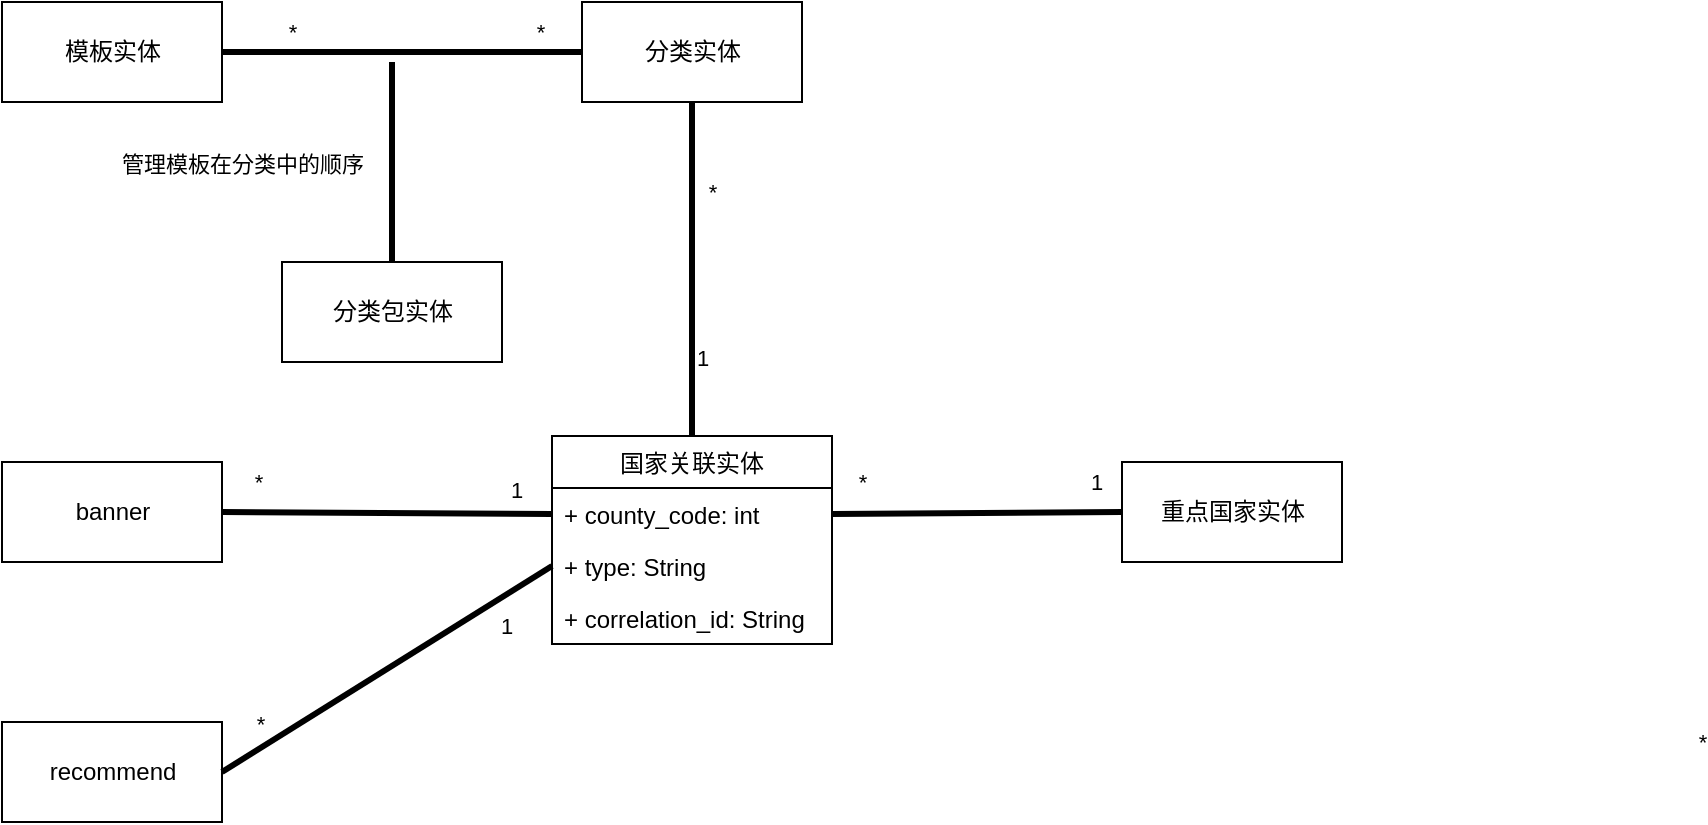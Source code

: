 <mxfile version="20.5.1" type="github">
  <diagram id="C5RBs43oDa-KdzZeNtuy" name="Page-1">
    <mxGraphModel dx="1108" dy="450" grid="1" gridSize="10" guides="1" tooltips="1" connect="1" arrows="1" fold="1" page="1" pageScale="1" pageWidth="827" pageHeight="1169" math="0" shadow="0">
      <root>
        <mxCell id="WIyWlLk6GJQsqaUBKTNV-0" />
        <mxCell id="WIyWlLk6GJQsqaUBKTNV-1" parent="WIyWlLk6GJQsqaUBKTNV-0" />
        <mxCell id="w4__F5kp-EsOVCK1CEQs-0" value="模板实体" style="html=1;" parent="WIyWlLk6GJQsqaUBKTNV-1" vertex="1">
          <mxGeometry x="30" y="70" width="110" height="50" as="geometry" />
        </mxCell>
        <mxCell id="w4__F5kp-EsOVCK1CEQs-1" value="分类实体" style="html=1;" parent="WIyWlLk6GJQsqaUBKTNV-1" vertex="1">
          <mxGeometry x="320" y="70" width="110" height="50" as="geometry" />
        </mxCell>
        <mxCell id="w4__F5kp-EsOVCK1CEQs-3" value="recommend" style="html=1;" parent="WIyWlLk6GJQsqaUBKTNV-1" vertex="1">
          <mxGeometry x="30" y="430" width="110" height="50" as="geometry" />
        </mxCell>
        <mxCell id="w4__F5kp-EsOVCK1CEQs-5" value="banner" style="html=1;" parent="WIyWlLk6GJQsqaUBKTNV-1" vertex="1">
          <mxGeometry x="30" y="300" width="110" height="50" as="geometry" />
        </mxCell>
        <mxCell id="w4__F5kp-EsOVCK1CEQs-8" value="" style="endArrow=none;startArrow=none;endFill=0;startFill=0;endSize=8;html=1;verticalAlign=bottom;labelBackgroundColor=none;strokeWidth=3;rounded=0;exitX=1;exitY=0.5;exitDx=0;exitDy=0;entryX=0;entryY=0.5;entryDx=0;entryDy=0;" parent="WIyWlLk6GJQsqaUBKTNV-1" source="w4__F5kp-EsOVCK1CEQs-0" target="w4__F5kp-EsOVCK1CEQs-1" edge="1">
          <mxGeometry width="160" relative="1" as="geometry">
            <mxPoint x="210" y="100" as="sourcePoint" />
            <mxPoint x="370" y="100" as="targetPoint" />
          </mxGeometry>
        </mxCell>
        <mxCell id="w4__F5kp-EsOVCK1CEQs-9" value="*" style="edgeLabel;html=1;align=center;verticalAlign=middle;resizable=0;points=[];" parent="w4__F5kp-EsOVCK1CEQs-8" vertex="1" connectable="0">
          <mxGeometry x="-0.614" y="-2" relative="1" as="geometry">
            <mxPoint y="-12" as="offset" />
          </mxGeometry>
        </mxCell>
        <mxCell id="w4__F5kp-EsOVCK1CEQs-10" value="*" style="edgeLabel;html=1;align=center;verticalAlign=middle;resizable=0;points=[];" parent="w4__F5kp-EsOVCK1CEQs-8" vertex="1" connectable="0">
          <mxGeometry x="0.729" y="1" relative="1" as="geometry">
            <mxPoint x="584" y="346" as="offset" />
          </mxGeometry>
        </mxCell>
        <mxCell id="w4__F5kp-EsOVCK1CEQs-23" value="*" style="edgeLabel;html=1;align=center;verticalAlign=middle;resizable=0;points=[];" parent="w4__F5kp-EsOVCK1CEQs-8" vertex="1" connectable="0">
          <mxGeometry x="0.767" relative="1" as="geometry">
            <mxPoint y="-10" as="offset" />
          </mxGeometry>
        </mxCell>
        <mxCell id="w4__F5kp-EsOVCK1CEQs-11" value="分类包实体" style="html=1;" parent="WIyWlLk6GJQsqaUBKTNV-1" vertex="1">
          <mxGeometry x="170" y="200" width="110" height="50" as="geometry" />
        </mxCell>
        <mxCell id="w4__F5kp-EsOVCK1CEQs-17" value="管理模板在分类中的顺序" style="endArrow=none;startArrow=none;endFill=0;startFill=0;endSize=8;html=1;verticalAlign=bottom;labelBackgroundColor=none;strokeWidth=3;rounded=0;exitX=0.5;exitY=0;exitDx=0;exitDy=0;" parent="WIyWlLk6GJQsqaUBKTNV-1" source="w4__F5kp-EsOVCK1CEQs-11" edge="1">
          <mxGeometry x="-0.2" y="75" width="160" relative="1" as="geometry">
            <mxPoint x="200" y="90" as="sourcePoint" />
            <mxPoint x="225" y="100" as="targetPoint" />
            <mxPoint as="offset" />
          </mxGeometry>
        </mxCell>
        <mxCell id="w4__F5kp-EsOVCK1CEQs-19" value="" style="endArrow=none;startArrow=none;endFill=0;startFill=0;endSize=8;html=1;verticalAlign=bottom;labelBackgroundColor=none;strokeWidth=3;rounded=0;exitX=1;exitY=0.5;exitDx=0;exitDy=0;entryX=0;entryY=0.5;entryDx=0;entryDy=0;" parent="WIyWlLk6GJQsqaUBKTNV-1" source="w4__F5kp-EsOVCK1CEQs-5" target="w4__F5kp-EsOVCK1CEQs-34" edge="1">
          <mxGeometry width="160" relative="1" as="geometry">
            <mxPoint x="160" y="320" as="sourcePoint" />
            <mxPoint x="320" y="325" as="targetPoint" />
          </mxGeometry>
        </mxCell>
        <mxCell id="w4__F5kp-EsOVCK1CEQs-24" value="1" style="edgeLabel;html=1;align=center;verticalAlign=middle;resizable=0;points=[];" parent="w4__F5kp-EsOVCK1CEQs-19" vertex="1" connectable="0">
          <mxGeometry x="0.778" relative="1" as="geometry">
            <mxPoint y="-12" as="offset" />
          </mxGeometry>
        </mxCell>
        <mxCell id="w4__F5kp-EsOVCK1CEQs-25" value="*" style="edgeLabel;html=1;align=center;verticalAlign=middle;resizable=0;points=[];" parent="w4__F5kp-EsOVCK1CEQs-19" vertex="1" connectable="0">
          <mxGeometry x="-0.789" y="1" relative="1" as="geometry">
            <mxPoint y="-14" as="offset" />
          </mxGeometry>
        </mxCell>
        <mxCell id="w4__F5kp-EsOVCK1CEQs-20" value="" style="endArrow=none;startArrow=none;endFill=0;startFill=0;endSize=8;html=1;verticalAlign=bottom;labelBackgroundColor=none;strokeWidth=3;rounded=0;exitX=0.5;exitY=1;exitDx=0;exitDy=0;entryX=0.5;entryY=0;entryDx=0;entryDy=0;" parent="WIyWlLk6GJQsqaUBKTNV-1" source="w4__F5kp-EsOVCK1CEQs-1" target="w4__F5kp-EsOVCK1CEQs-33" edge="1">
          <mxGeometry width="160" relative="1" as="geometry">
            <mxPoint x="370" y="240" as="sourcePoint" />
            <mxPoint x="375" y="300" as="targetPoint" />
          </mxGeometry>
        </mxCell>
        <mxCell id="w4__F5kp-EsOVCK1CEQs-21" value="*" style="edgeLabel;html=1;align=center;verticalAlign=middle;resizable=0;points=[];" parent="w4__F5kp-EsOVCK1CEQs-20" vertex="1" connectable="0">
          <mxGeometry x="-0.467" relative="1" as="geometry">
            <mxPoint x="10" as="offset" />
          </mxGeometry>
        </mxCell>
        <mxCell id="w4__F5kp-EsOVCK1CEQs-22" value="1" style="edgeLabel;html=1;align=center;verticalAlign=middle;resizable=0;points=[];" parent="w4__F5kp-EsOVCK1CEQs-20" vertex="1" connectable="0">
          <mxGeometry x="0.533" y="5" relative="1" as="geometry">
            <mxPoint as="offset" />
          </mxGeometry>
        </mxCell>
        <mxCell id="w4__F5kp-EsOVCK1CEQs-26" value="" style="endArrow=none;startArrow=none;endFill=0;startFill=0;endSize=8;html=1;verticalAlign=bottom;labelBackgroundColor=none;strokeWidth=3;rounded=0;exitX=1;exitY=0.5;exitDx=0;exitDy=0;entryX=0;entryY=0.5;entryDx=0;entryDy=0;" parent="WIyWlLk6GJQsqaUBKTNV-1" source="w4__F5kp-EsOVCK1CEQs-3" target="w4__F5kp-EsOVCK1CEQs-35" edge="1">
          <mxGeometry width="160" relative="1" as="geometry">
            <mxPoint x="210" y="430" as="sourcePoint" />
            <mxPoint x="375" y="350" as="targetPoint" />
          </mxGeometry>
        </mxCell>
        <mxCell id="w4__F5kp-EsOVCK1CEQs-27" value="1" style="edgeLabel;html=1;align=center;verticalAlign=middle;resizable=0;points=[];" parent="w4__F5kp-EsOVCK1CEQs-26" vertex="1" connectable="0">
          <mxGeometry x="0.671" y="-4" relative="1" as="geometry">
            <mxPoint x="2" y="9" as="offset" />
          </mxGeometry>
        </mxCell>
        <mxCell id="w4__F5kp-EsOVCK1CEQs-28" value="*" style="edgeLabel;html=1;align=center;verticalAlign=middle;resizable=0;points=[];" parent="w4__F5kp-EsOVCK1CEQs-26" vertex="1" connectable="0">
          <mxGeometry x="-0.781" y="-1" relative="1" as="geometry">
            <mxPoint y="-14" as="offset" />
          </mxGeometry>
        </mxCell>
        <mxCell id="w4__F5kp-EsOVCK1CEQs-32" value="重点国家实体" style="html=1;" parent="WIyWlLk6GJQsqaUBKTNV-1" vertex="1">
          <mxGeometry x="590" y="300" width="110" height="50" as="geometry" />
        </mxCell>
        <mxCell id="w4__F5kp-EsOVCK1CEQs-33" value="国家关联实体" style="swimlane;fontStyle=0;childLayout=stackLayout;horizontal=1;startSize=26;fillColor=none;horizontalStack=0;resizeParent=1;resizeParentMax=0;resizeLast=0;collapsible=1;marginBottom=0;" parent="WIyWlLk6GJQsqaUBKTNV-1" vertex="1">
          <mxGeometry x="305" y="287" width="140" height="104" as="geometry" />
        </mxCell>
        <mxCell id="w4__F5kp-EsOVCK1CEQs-34" value="+ county_code: int" style="text;strokeColor=none;fillColor=none;align=left;verticalAlign=top;spacingLeft=4;spacingRight=4;overflow=hidden;rotatable=0;points=[[0,0.5],[1,0.5]];portConstraint=eastwest;" parent="w4__F5kp-EsOVCK1CEQs-33" vertex="1">
          <mxGeometry y="26" width="140" height="26" as="geometry" />
        </mxCell>
        <mxCell id="w4__F5kp-EsOVCK1CEQs-35" value="+ type: String" style="text;strokeColor=none;fillColor=none;align=left;verticalAlign=top;spacingLeft=4;spacingRight=4;overflow=hidden;rotatable=0;points=[[0,0.5],[1,0.5]];portConstraint=eastwest;" parent="w4__F5kp-EsOVCK1CEQs-33" vertex="1">
          <mxGeometry y="52" width="140" height="26" as="geometry" />
        </mxCell>
        <mxCell id="w4__F5kp-EsOVCK1CEQs-36" value="+ correlation_id: String" style="text;strokeColor=none;fillColor=none;align=left;verticalAlign=top;spacingLeft=4;spacingRight=4;overflow=hidden;rotatable=0;points=[[0,0.5],[1,0.5]];portConstraint=eastwest;" parent="w4__F5kp-EsOVCK1CEQs-33" vertex="1">
          <mxGeometry y="78" width="140" height="26" as="geometry" />
        </mxCell>
        <mxCell id="w4__F5kp-EsOVCK1CEQs-37" value="" style="endArrow=none;startArrow=none;endFill=0;startFill=0;endSize=8;html=1;verticalAlign=bottom;labelBackgroundColor=none;strokeWidth=3;rounded=0;exitX=1;exitY=0.5;exitDx=0;exitDy=0;entryX=0;entryY=0.5;entryDx=0;entryDy=0;" parent="WIyWlLk6GJQsqaUBKTNV-1" source="w4__F5kp-EsOVCK1CEQs-34" target="w4__F5kp-EsOVCK1CEQs-32" edge="1">
          <mxGeometry width="160" relative="1" as="geometry">
            <mxPoint x="540" y="420" as="sourcePoint" />
            <mxPoint x="700" y="420" as="targetPoint" />
          </mxGeometry>
        </mxCell>
        <mxCell id="HI7J7NMEAZiqrlK7LWK6-0" value="1" style="edgeLabel;html=1;align=center;verticalAlign=middle;resizable=0;points=[];" vertex="1" connectable="0" parent="w4__F5kp-EsOVCK1CEQs-37">
          <mxGeometry x="0.821" y="3" relative="1" as="geometry">
            <mxPoint y="-12" as="offset" />
          </mxGeometry>
        </mxCell>
        <mxCell id="HI7J7NMEAZiqrlK7LWK6-1" value="*" style="edgeLabel;html=1;align=center;verticalAlign=middle;resizable=0;points=[];" vertex="1" connectable="0" parent="w4__F5kp-EsOVCK1CEQs-37">
          <mxGeometry x="-0.738" y="-2" relative="1" as="geometry">
            <mxPoint x="-4" y="-18" as="offset" />
          </mxGeometry>
        </mxCell>
      </root>
    </mxGraphModel>
  </diagram>
</mxfile>
